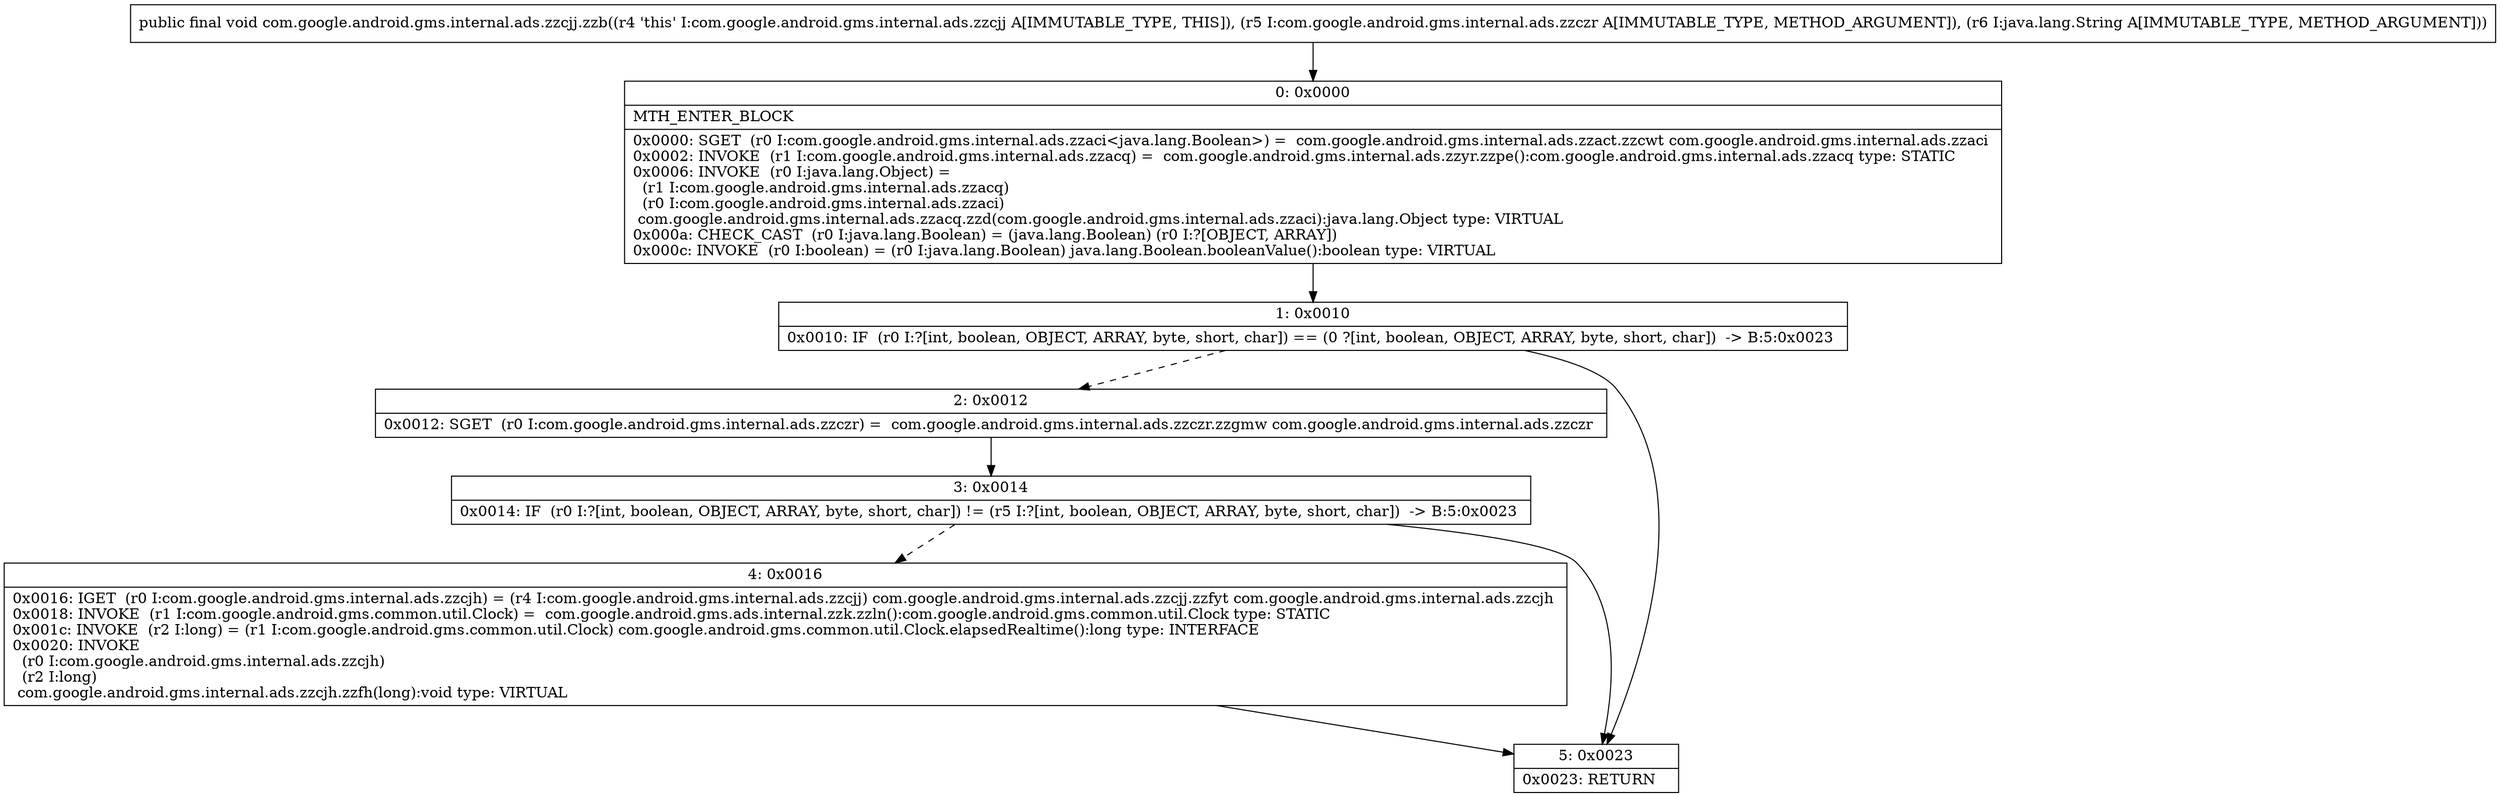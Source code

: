 digraph "CFG forcom.google.android.gms.internal.ads.zzcjj.zzb(Lcom\/google\/android\/gms\/internal\/ads\/zzczr;Ljava\/lang\/String;)V" {
Node_0 [shape=record,label="{0\:\ 0x0000|MTH_ENTER_BLOCK\l|0x0000: SGET  (r0 I:com.google.android.gms.internal.ads.zzaci\<java.lang.Boolean\>) =  com.google.android.gms.internal.ads.zzact.zzcwt com.google.android.gms.internal.ads.zzaci \l0x0002: INVOKE  (r1 I:com.google.android.gms.internal.ads.zzacq) =  com.google.android.gms.internal.ads.zzyr.zzpe():com.google.android.gms.internal.ads.zzacq type: STATIC \l0x0006: INVOKE  (r0 I:java.lang.Object) = \l  (r1 I:com.google.android.gms.internal.ads.zzacq)\l  (r0 I:com.google.android.gms.internal.ads.zzaci)\l com.google.android.gms.internal.ads.zzacq.zzd(com.google.android.gms.internal.ads.zzaci):java.lang.Object type: VIRTUAL \l0x000a: CHECK_CAST  (r0 I:java.lang.Boolean) = (java.lang.Boolean) (r0 I:?[OBJECT, ARRAY]) \l0x000c: INVOKE  (r0 I:boolean) = (r0 I:java.lang.Boolean) java.lang.Boolean.booleanValue():boolean type: VIRTUAL \l}"];
Node_1 [shape=record,label="{1\:\ 0x0010|0x0010: IF  (r0 I:?[int, boolean, OBJECT, ARRAY, byte, short, char]) == (0 ?[int, boolean, OBJECT, ARRAY, byte, short, char])  \-\> B:5:0x0023 \l}"];
Node_2 [shape=record,label="{2\:\ 0x0012|0x0012: SGET  (r0 I:com.google.android.gms.internal.ads.zzczr) =  com.google.android.gms.internal.ads.zzczr.zzgmw com.google.android.gms.internal.ads.zzczr \l}"];
Node_3 [shape=record,label="{3\:\ 0x0014|0x0014: IF  (r0 I:?[int, boolean, OBJECT, ARRAY, byte, short, char]) != (r5 I:?[int, boolean, OBJECT, ARRAY, byte, short, char])  \-\> B:5:0x0023 \l}"];
Node_4 [shape=record,label="{4\:\ 0x0016|0x0016: IGET  (r0 I:com.google.android.gms.internal.ads.zzcjh) = (r4 I:com.google.android.gms.internal.ads.zzcjj) com.google.android.gms.internal.ads.zzcjj.zzfyt com.google.android.gms.internal.ads.zzcjh \l0x0018: INVOKE  (r1 I:com.google.android.gms.common.util.Clock) =  com.google.android.gms.ads.internal.zzk.zzln():com.google.android.gms.common.util.Clock type: STATIC \l0x001c: INVOKE  (r2 I:long) = (r1 I:com.google.android.gms.common.util.Clock) com.google.android.gms.common.util.Clock.elapsedRealtime():long type: INTERFACE \l0x0020: INVOKE  \l  (r0 I:com.google.android.gms.internal.ads.zzcjh)\l  (r2 I:long)\l com.google.android.gms.internal.ads.zzcjh.zzfh(long):void type: VIRTUAL \l}"];
Node_5 [shape=record,label="{5\:\ 0x0023|0x0023: RETURN   \l}"];
MethodNode[shape=record,label="{public final void com.google.android.gms.internal.ads.zzcjj.zzb((r4 'this' I:com.google.android.gms.internal.ads.zzcjj A[IMMUTABLE_TYPE, THIS]), (r5 I:com.google.android.gms.internal.ads.zzczr A[IMMUTABLE_TYPE, METHOD_ARGUMENT]), (r6 I:java.lang.String A[IMMUTABLE_TYPE, METHOD_ARGUMENT])) }"];
MethodNode -> Node_0;
Node_0 -> Node_1;
Node_1 -> Node_2[style=dashed];
Node_1 -> Node_5;
Node_2 -> Node_3;
Node_3 -> Node_4[style=dashed];
Node_3 -> Node_5;
Node_4 -> Node_5;
}

